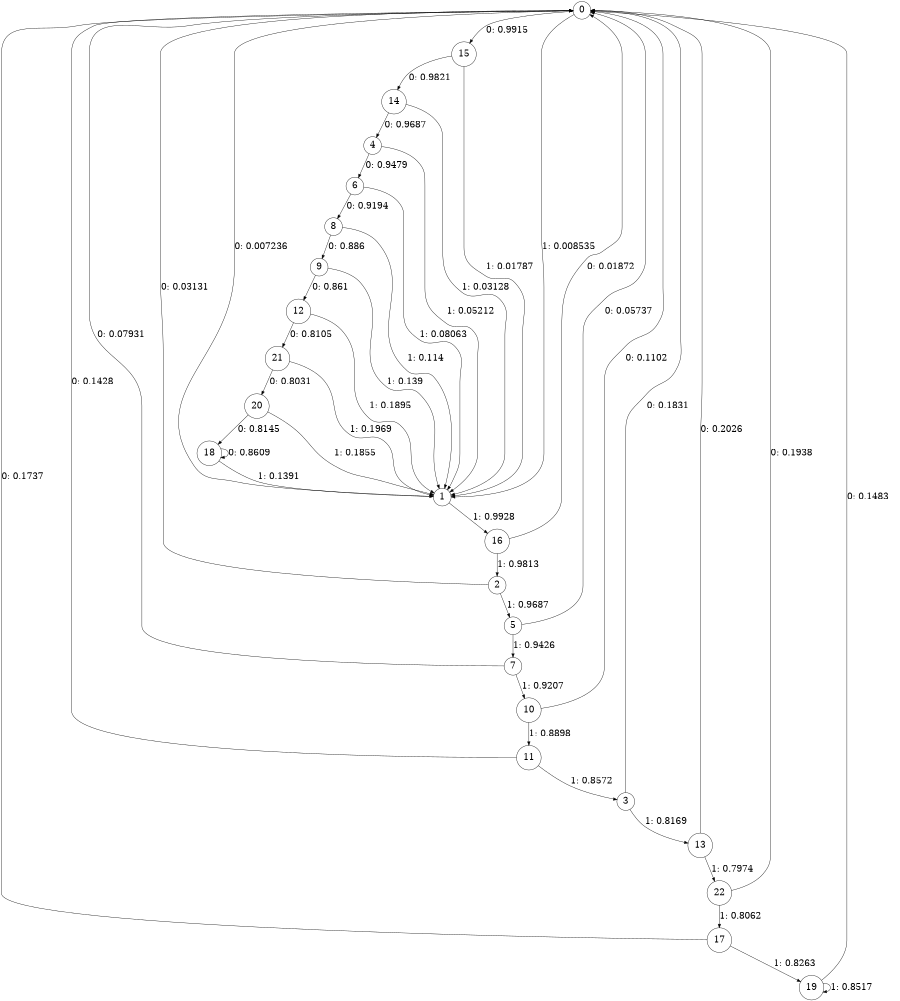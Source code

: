 digraph "ch2source_phase3_L14" {
size = "6,8.5";
ratio = "fill";
node [shape = circle];
node [fontsize = 24];
edge [fontsize = 24];
0 -> 15 [label = "0: 0.9915   "];
0 -> 1 [label = "1: 0.008535  "];
1 -> 0 [label = "0: 0.007236  "];
1 -> 16 [label = "1: 0.9928   "];
2 -> 0 [label = "0: 0.03131  "];
2 -> 5 [label = "1: 0.9687   "];
3 -> 0 [label = "0: 0.1831   "];
3 -> 13 [label = "1: 0.8169   "];
4 -> 6 [label = "0: 0.9479   "];
4 -> 1 [label = "1: 0.05212  "];
5 -> 0 [label = "0: 0.05737  "];
5 -> 7 [label = "1: 0.9426   "];
6 -> 8 [label = "0: 0.9194   "];
6 -> 1 [label = "1: 0.08063  "];
7 -> 0 [label = "0: 0.07931  "];
7 -> 10 [label = "1: 0.9207   "];
8 -> 9 [label = "0: 0.886    "];
8 -> 1 [label = "1: 0.114    "];
9 -> 12 [label = "0: 0.861    "];
9 -> 1 [label = "1: 0.139    "];
10 -> 0 [label = "0: 0.1102   "];
10 -> 11 [label = "1: 0.8898   "];
11 -> 0 [label = "0: 0.1428   "];
11 -> 3 [label = "1: 0.8572   "];
12 -> 21 [label = "0: 0.8105   "];
12 -> 1 [label = "1: 0.1895   "];
13 -> 0 [label = "0: 0.2026   "];
13 -> 22 [label = "1: 0.7974   "];
14 -> 4 [label = "0: 0.9687   "];
14 -> 1 [label = "1: 0.03128  "];
15 -> 14 [label = "0: 0.9821   "];
15 -> 1 [label = "1: 0.01787  "];
16 -> 0 [label = "0: 0.01872  "];
16 -> 2 [label = "1: 0.9813   "];
17 -> 0 [label = "0: 0.1737   "];
17 -> 19 [label = "1: 0.8263   "];
18 -> 18 [label = "0: 0.8609   "];
18 -> 1 [label = "1: 0.1391   "];
19 -> 0 [label = "0: 0.1483   "];
19 -> 19 [label = "1: 0.8517   "];
20 -> 18 [label = "0: 0.8145   "];
20 -> 1 [label = "1: 0.1855   "];
21 -> 20 [label = "0: 0.8031   "];
21 -> 1 [label = "1: 0.1969   "];
22 -> 0 [label = "0: 0.1938   "];
22 -> 17 [label = "1: 0.8062   "];
}